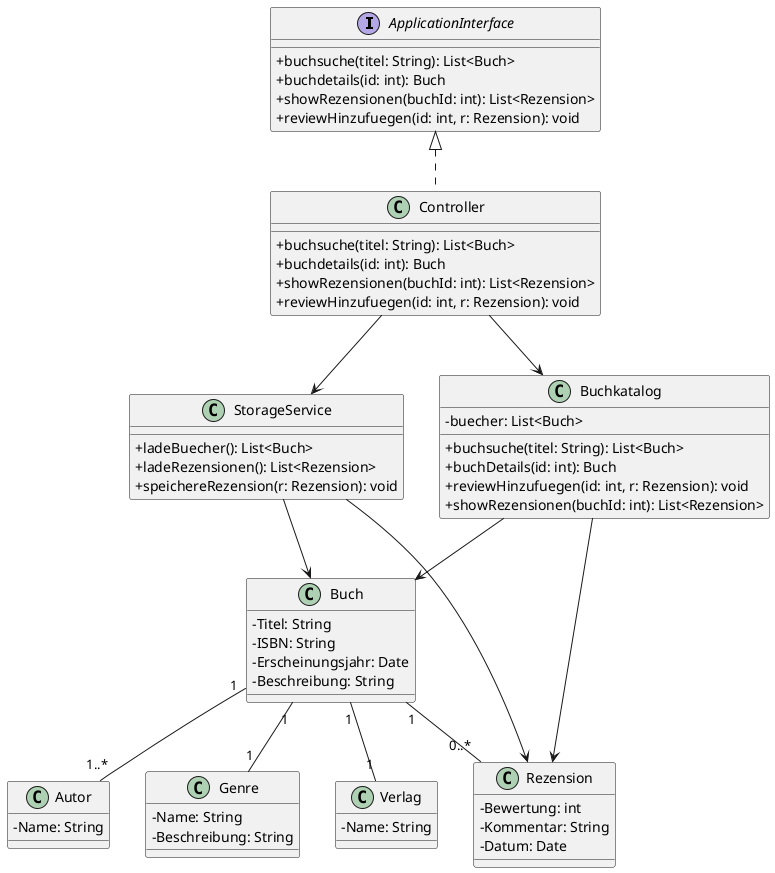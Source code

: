 @startuml Klassendiagramm
skinparam classAttributeIconSize 0

interface ApplicationInterface {
  +buchsuche(titel: String): List<Buch>
  +buchdetails(id: int): Buch
  +showRezensionen(buchId: int): List<Rezension>
  +reviewHinzufuegen(id: int, r: Rezension): void
}

class Controller implements ApplicationInterface {
  +buchsuche(titel: String): List<Buch>
  +buchdetails(id: int): Buch
  +showRezensionen(buchId: int): List<Rezension>
  +reviewHinzufuegen(id: int, r: Rezension): void
}

class Buchkatalog {
  - buecher: List<Buch>
  + buchsuche(titel: String): List<Buch>
  + buchDetails(id: int): Buch
  + reviewHinzufuegen(id: int, r: Rezension): void
  + showRezensionen(buchId: int): List<Rezension>
}

class StorageService {
  + ladeBuecher(): List<Buch>
  + ladeRezensionen(): List<Rezension>
  + speichereRezension(r: Rezension): void
}

class Buch {
  - Titel: String
  - ISBN: String
  - Erscheinungsjahr: Date
  - Beschreibung: String
}

class Autor {
  - Name: String
}

class Genre {
  - Name: String
  - Beschreibung: String
}


class Verlag {
  - Name: String
}

class Rezension {
  - Bewertung: int
  - Kommentar: String
  - Datum: Date
}

' Beziehungen
Buch "1" -- "1..*" Autor
Buch "1" -- "1" Genre
Buch "1" -- "1" Verlag
Buch "1" -- "0..*" Rezension

Controller --> Buchkatalog
Controller --> StorageService
StorageService --> Buch
StorageService --> Rezension
Buchkatalog --> Buch
Buchkatalog --> Rezension
@enduml